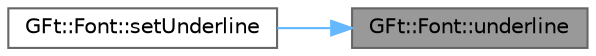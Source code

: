 digraph "GFt::Font::underline"
{
 // LATEX_PDF_SIZE
  bgcolor="transparent";
  edge [fontname=Helvetica,fontsize=10,labelfontname=Helvetica,labelfontsize=10];
  node [fontname=Helvetica,fontsize=10,shape=box,height=0.2,width=0.4];
  rankdir="RL";
  Node1 [id="Node000001",label="GFt::Font::underline",height=0.2,width=0.4,color="gray40", fillcolor="grey60", style="filled", fontcolor="black",tooltip="获取字体是否具有下划线"];
  Node1 -> Node2 [id="edge1_Node000001_Node000002",dir="back",color="steelblue1",style="solid",tooltip=" "];
  Node2 [id="Node000002",label="GFt::Font::setUnderline",height=0.2,width=0.4,color="grey40", fillcolor="white", style="filled",URL="$class_g_ft_1_1_font.html#a82c047e6dc2501b19e120bb1184d94da",tooltip="设置字体是否具有下划线"];
}
